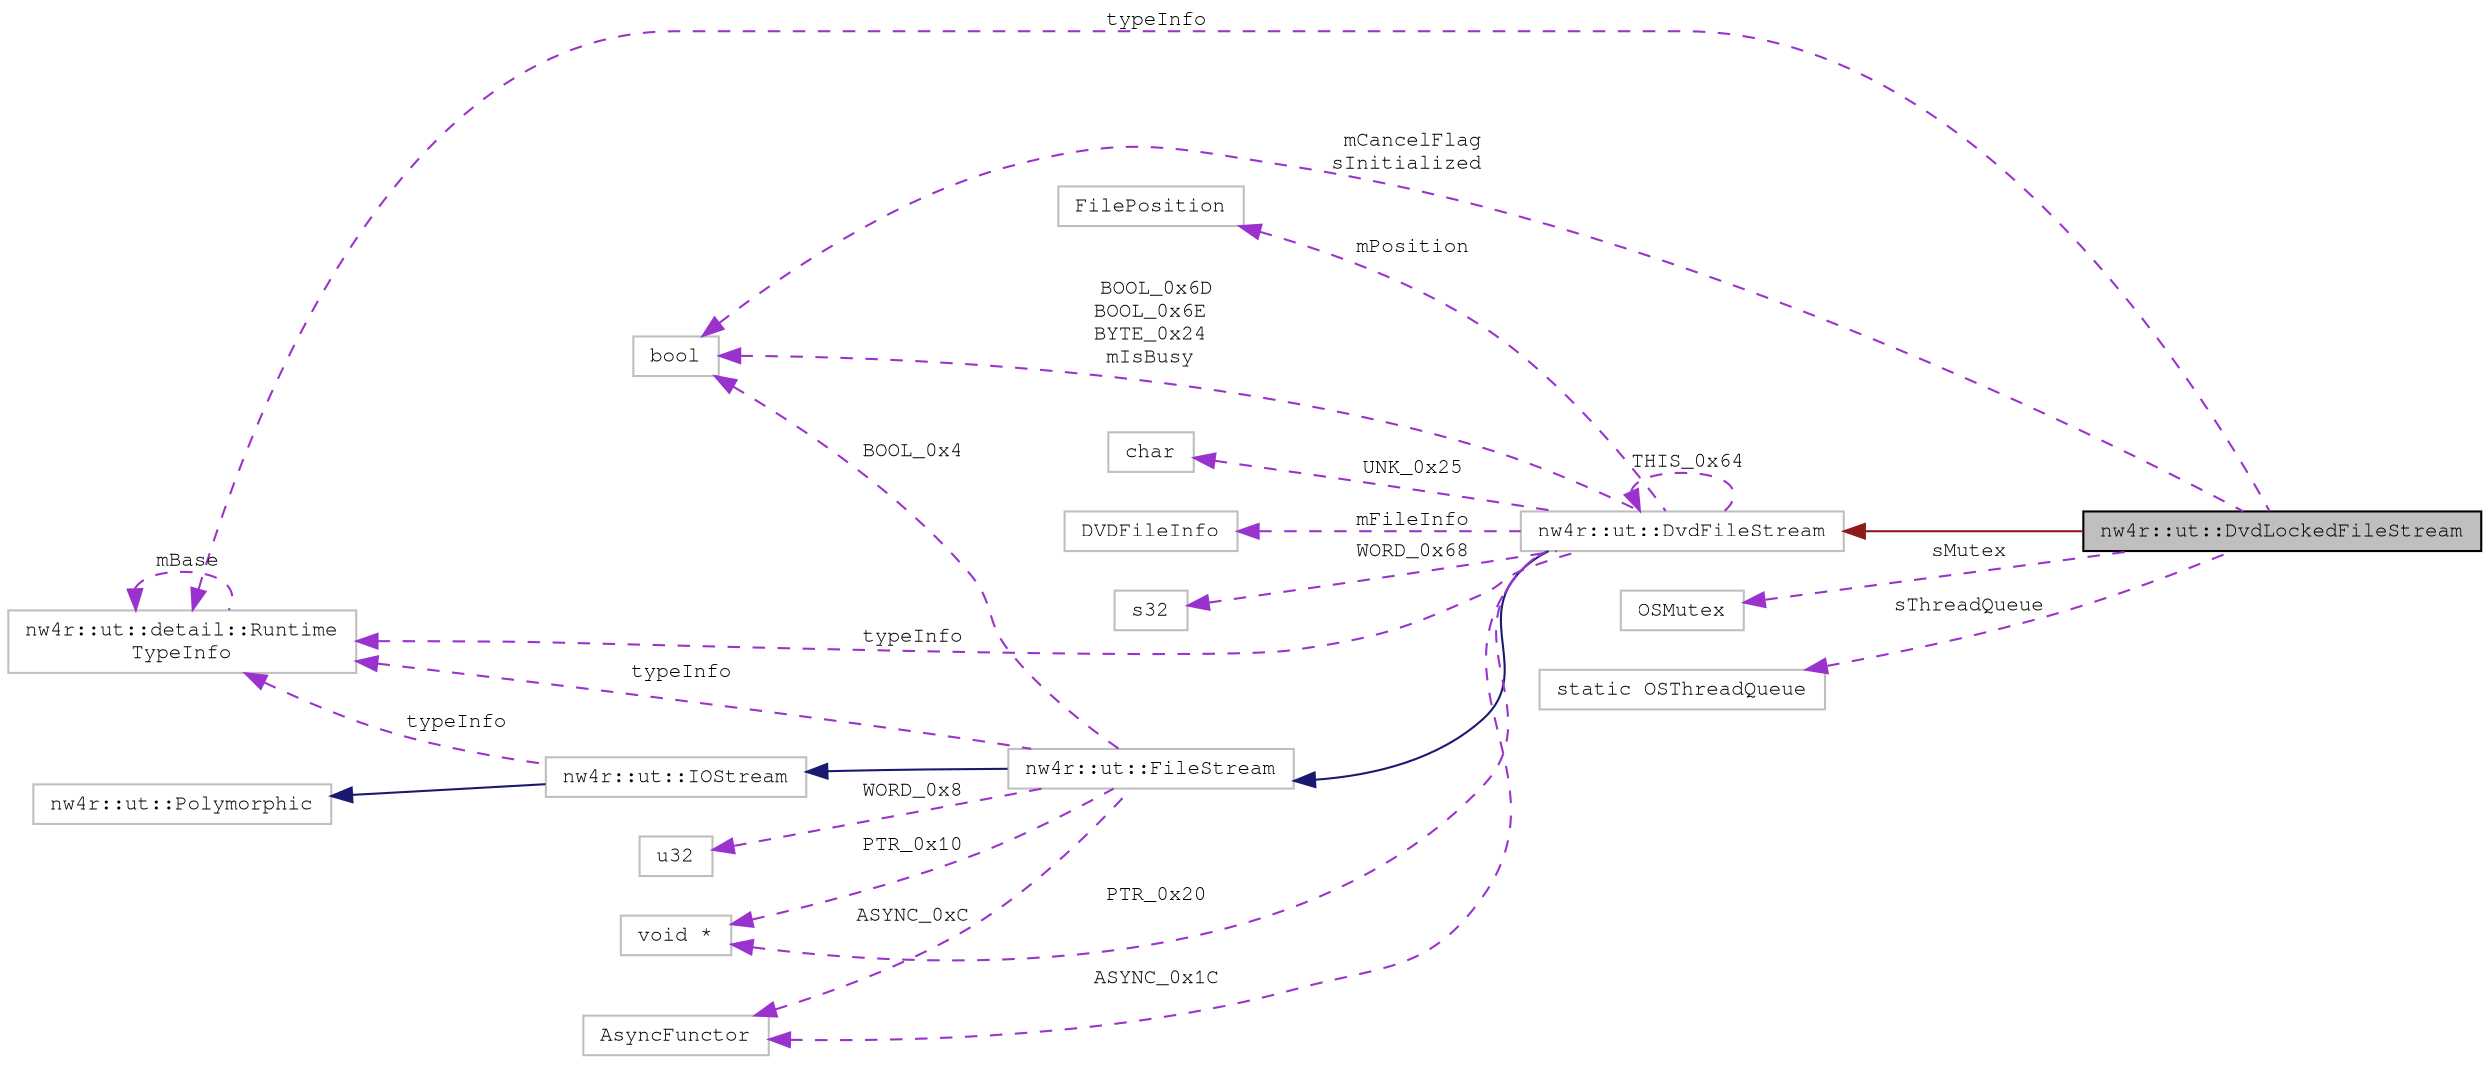 digraph "nw4r::ut::DvdLockedFileStream"
{
 // LATEX_PDF_SIZE
  edge [fontname="FreeMono",fontsize="10",labelfontname="FreeMono",labelfontsize="10"];
  node [fontname="FreeMono",fontsize="10",shape=record];
  rankdir="LR";
  Node1 [label="nw4r::ut::DvdLockedFileStream",height=0.2,width=0.4,color="black", fillcolor="grey75", style="filled", fontcolor="black",tooltip=" "];
  Node2 -> Node1 [dir="back",color="firebrick4",fontsize="10",style="solid",fontname="FreeMono"];
  Node2 [label="nw4r::ut::DvdFileStream",height=0.2,width=0.4,color="grey75", fillcolor="white", style="filled",URL="$structnw4r_1_1ut_1_1_dvd_file_stream.html",tooltip=" "];
  Node3 -> Node2 [dir="back",color="midnightblue",fontsize="10",style="solid",fontname="FreeMono"];
  Node3 [label="nw4r::ut::FileStream",height=0.2,width=0.4,color="grey75", fillcolor="white", style="filled",URL="$classnw4r_1_1ut_1_1_file_stream.html",tooltip=" "];
  Node4 -> Node3 [dir="back",color="midnightblue",fontsize="10",style="solid",fontname="FreeMono"];
  Node4 [label="nw4r::ut::IOStream",height=0.2,width=0.4,color="grey75", fillcolor="white", style="filled",URL="$structnw4r_1_1ut_1_1_i_o_stream.html",tooltip=" "];
  Node5 -> Node4 [dir="back",color="midnightblue",fontsize="10",style="solid",fontname="FreeMono"];
  Node5 [label="nw4r::ut::Polymorphic",height=0.2,width=0.4,color="grey75", fillcolor="white", style="filled",URL="$structnw4r_1_1ut_1_1_polymorphic.html",tooltip=" "];
  Node6 -> Node4 [dir="back",color="darkorchid3",fontsize="10",style="dashed",label=" typeInfo" ,fontname="FreeMono"];
  Node6 [label="nw4r::ut::detail::Runtime\lTypeInfo",height=0.2,width=0.4,color="grey75", fillcolor="white", style="filled",URL="$structnw4r_1_1ut_1_1detail_1_1_runtime_type_info.html",tooltip=" "];
  Node6 -> Node6 [dir="back",color="darkorchid3",fontsize="10",style="dashed",label=" mBase" ,fontname="FreeMono"];
  Node7 -> Node3 [dir="back",color="darkorchid3",fontsize="10",style="dashed",label=" BOOL_0x4" ,fontname="FreeMono"];
  Node7 [label="bool",height=0.2,width=0.4,color="grey75", fillcolor="white", style="filled",tooltip=" "];
  Node8 -> Node3 [dir="back",color="darkorchid3",fontsize="10",style="dashed",label=" WORD_0x8" ,fontname="FreeMono"];
  Node8 [label="u32",height=0.2,width=0.4,color="grey75", fillcolor="white", style="filled",tooltip=" "];
  Node9 -> Node3 [dir="back",color="darkorchid3",fontsize="10",style="dashed",label=" ASYNC_0xC" ,fontname="FreeMono"];
  Node9 [label="AsyncFunctor",height=0.2,width=0.4,color="grey75", fillcolor="white", style="filled",tooltip=" "];
  Node10 -> Node3 [dir="back",color="darkorchid3",fontsize="10",style="dashed",label=" PTR_0x10" ,fontname="FreeMono"];
  Node10 [label="void *",height=0.2,width=0.4,color="grey75", fillcolor="white", style="filled",tooltip=" "];
  Node6 -> Node3 [dir="back",color="darkorchid3",fontsize="10",style="dashed",label=" typeInfo" ,fontname="FreeMono"];
  Node11 -> Node2 [dir="back",color="darkorchid3",fontsize="10",style="dashed",label=" mPosition" ,fontname="FreeMono"];
  Node11 [label="FilePosition",height=0.2,width=0.4,color="grey75", fillcolor="white", style="filled",tooltip=" "];
  Node9 -> Node2 [dir="back",color="darkorchid3",fontsize="10",style="dashed",label=" ASYNC_0x1C" ,fontname="FreeMono"];
  Node10 -> Node2 [dir="back",color="darkorchid3",fontsize="10",style="dashed",label=" PTR_0x20" ,fontname="FreeMono"];
  Node7 -> Node2 [dir="back",color="darkorchid3",fontsize="10",style="dashed",label=" BOOL_0x6D\nBOOL_0x6E\nBYTE_0x24\nmIsBusy" ,fontname="FreeMono"];
  Node12 -> Node2 [dir="back",color="darkorchid3",fontsize="10",style="dashed",label=" UNK_0x25" ,fontname="FreeMono"];
  Node12 [label="char",height=0.2,width=0.4,color="grey75", fillcolor="white", style="filled",tooltip=" "];
  Node13 -> Node2 [dir="back",color="darkorchid3",fontsize="10",style="dashed",label=" mFileInfo" ,fontname="FreeMono"];
  Node13 [label="DVDFileInfo",height=0.2,width=0.4,color="grey75", fillcolor="white", style="filled",tooltip=" "];
  Node2 -> Node2 [dir="back",color="darkorchid3",fontsize="10",style="dashed",label=" THIS_0x64" ,fontname="FreeMono"];
  Node14 -> Node2 [dir="back",color="darkorchid3",fontsize="10",style="dashed",label=" WORD_0x68" ,fontname="FreeMono"];
  Node14 [label="s32",height=0.2,width=0.4,color="grey75", fillcolor="white", style="filled",tooltip=" "];
  Node6 -> Node2 [dir="back",color="darkorchid3",fontsize="10",style="dashed",label=" typeInfo" ,fontname="FreeMono"];
  Node7 -> Node1 [dir="back",color="darkorchid3",fontsize="10",style="dashed",label=" mCancelFlag\nsInitialized" ,fontname="FreeMono"];
  Node15 -> Node1 [dir="back",color="darkorchid3",fontsize="10",style="dashed",label=" sMutex" ,fontname="FreeMono"];
  Node15 [label="OSMutex",height=0.2,width=0.4,color="grey75", fillcolor="white", style="filled",tooltip=" "];
  Node16 -> Node1 [dir="back",color="darkorchid3",fontsize="10",style="dashed",label=" sThreadQueue" ,fontname="FreeMono"];
  Node16 [label="static OSThreadQueue",height=0.2,width=0.4,color="grey75", fillcolor="white", style="filled",tooltip=" "];
  Node6 -> Node1 [dir="back",color="darkorchid3",fontsize="10",style="dashed",label=" typeInfo" ,fontname="FreeMono"];
}
